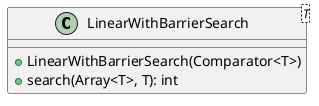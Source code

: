 @startuml

    class LinearWithBarrierSearch<T> {
        +LinearWithBarrierSearch(Comparator<T>)
        +search(Array<T>, T): int
    }

@enduml
